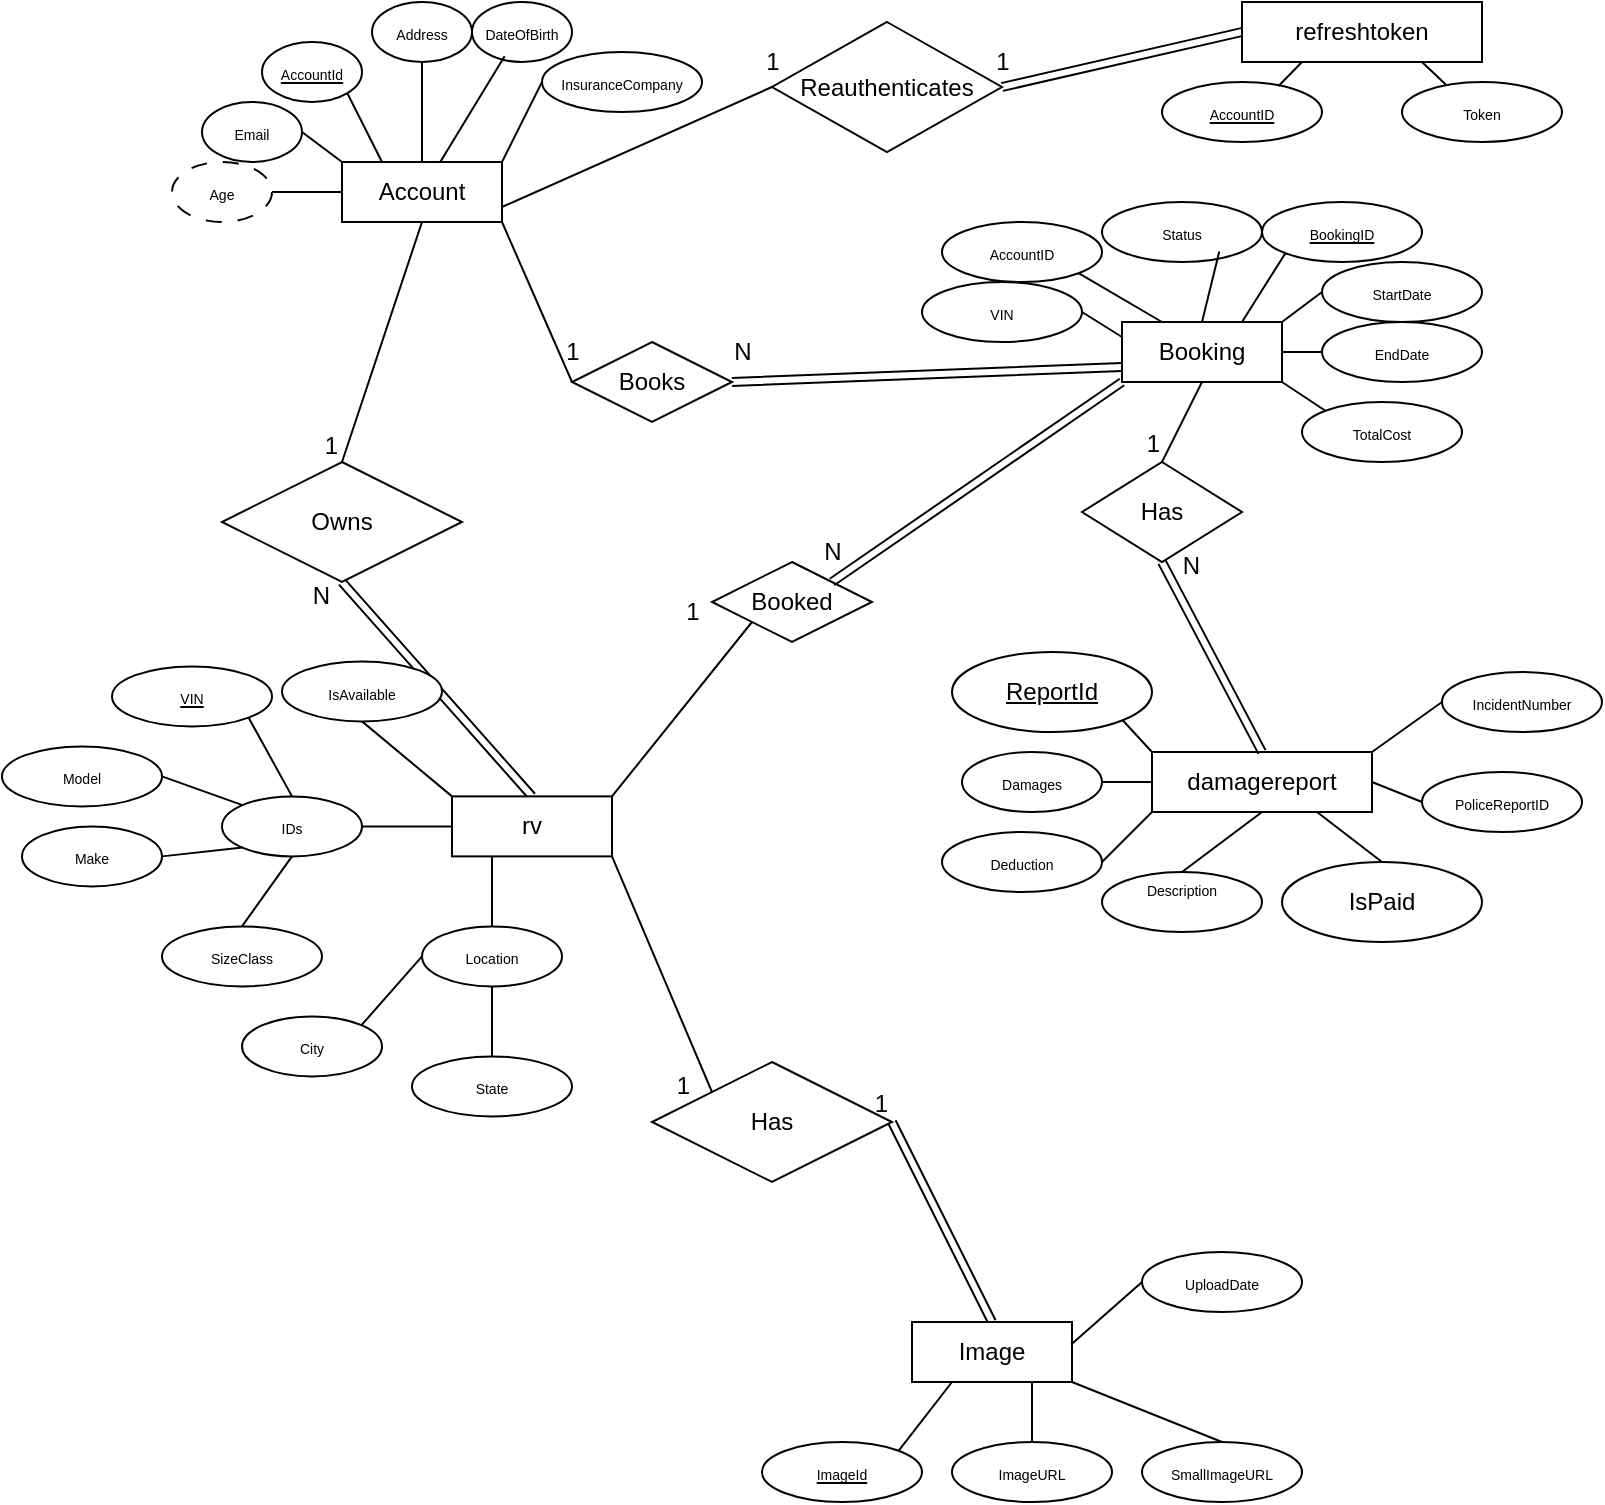 <mxfile version="27.1.1">
  <diagram name="Page-1" id="gnzkqV7MSjKjHbx5_xEv">
    <mxGraphModel dx="1701" dy="898" grid="1" gridSize="10" guides="1" tooltips="1" connect="1" arrows="1" fold="1" page="1" pageScale="1" pageWidth="850" pageHeight="1100" math="0" shadow="0">
      <root>
        <mxCell id="0" />
        <mxCell id="1" parent="0" />
        <mxCell id="kbWp9_dXnPDkXdaLxwOh-1" value="&lt;div&gt;Booking&lt;/div&gt;" style="rounded=0;whiteSpace=wrap;html=1;" parent="1" vertex="1">
          <mxGeometry x="600" y="240" width="80" height="30" as="geometry" />
        </mxCell>
        <mxCell id="kbWp9_dXnPDkXdaLxwOh-2" value="&lt;div&gt;refreshtoken&lt;/div&gt;" style="rounded=0;whiteSpace=wrap;html=1;" parent="1" vertex="1">
          <mxGeometry x="660" y="80" width="120" height="30" as="geometry" />
        </mxCell>
        <mxCell id="kbWp9_dXnPDkXdaLxwOh-3" value="Reauthenticates" style="rhombus;whiteSpace=wrap;html=1;" parent="1" vertex="1">
          <mxGeometry x="425" y="90" width="115" height="65" as="geometry" />
        </mxCell>
        <mxCell id="kbWp9_dXnPDkXdaLxwOh-5" value="&lt;font style=&quot;font-size: 7px;&quot;&gt;&lt;u&gt;AccountID&lt;/u&gt;&lt;/font&gt;" style="ellipse;whiteSpace=wrap;html=1;" parent="1" vertex="1">
          <mxGeometry x="620" y="120" width="80" height="30" as="geometry" />
        </mxCell>
        <mxCell id="kbWp9_dXnPDkXdaLxwOh-6" value="&lt;font style=&quot;font-size: 7px;&quot;&gt;Token&lt;/font&gt;" style="ellipse;whiteSpace=wrap;html=1;" parent="1" vertex="1">
          <mxGeometry x="740" y="120" width="80" height="30" as="geometry" />
        </mxCell>
        <mxCell id="kbWp9_dXnPDkXdaLxwOh-7" value="&lt;font style=&quot;font-size: 7px;&quot;&gt;AccountID&lt;/font&gt;" style="ellipse;whiteSpace=wrap;html=1;" parent="1" vertex="1">
          <mxGeometry x="510" y="190" width="80" height="30" as="geometry" />
        </mxCell>
        <mxCell id="kbWp9_dXnPDkXdaLxwOh-8" value="&lt;font style=&quot;font-size: 7px;&quot;&gt;&lt;u&gt;BookingID&lt;/u&gt;&lt;/font&gt;" style="ellipse;whiteSpace=wrap;html=1;" parent="1" vertex="1">
          <mxGeometry x="670" y="180" width="80" height="30" as="geometry" />
        </mxCell>
        <mxCell id="kbWp9_dXnPDkXdaLxwOh-9" value="&lt;font style=&quot;font-size: 7px;&quot;&gt;EndDate&lt;/font&gt;" style="ellipse;whiteSpace=wrap;html=1;" parent="1" vertex="1">
          <mxGeometry x="700" y="240" width="80" height="30" as="geometry" />
        </mxCell>
        <mxCell id="kbWp9_dXnPDkXdaLxwOh-10" value="&lt;font style=&quot;font-size: 7px;&quot;&gt;StartDate&lt;/font&gt;" style="ellipse;whiteSpace=wrap;html=1;" parent="1" vertex="1">
          <mxGeometry x="700" y="210" width="80" height="30" as="geometry" />
        </mxCell>
        <mxCell id="kbWp9_dXnPDkXdaLxwOh-11" value="&lt;font style=&quot;font-size: 7px;&quot;&gt;Status&lt;/font&gt;" style="ellipse;whiteSpace=wrap;html=1;" parent="1" vertex="1">
          <mxGeometry x="590" y="180" width="80" height="30" as="geometry" />
        </mxCell>
        <mxCell id="kbWp9_dXnPDkXdaLxwOh-12" value="&lt;font style=&quot;font-size: 7px;&quot;&gt;TotalCost&lt;/font&gt;" style="ellipse;whiteSpace=wrap;html=1;" parent="1" vertex="1">
          <mxGeometry x="690" y="280" width="80" height="30" as="geometry" />
        </mxCell>
        <mxCell id="kbWp9_dXnPDkXdaLxwOh-13" value="&lt;font style=&quot;font-size: 7px;&quot;&gt;VIN&lt;/font&gt;" style="ellipse;whiteSpace=wrap;html=1;" parent="1" vertex="1">
          <mxGeometry x="500" y="220" width="80" height="30" as="geometry" />
        </mxCell>
        <mxCell id="kbWp9_dXnPDkXdaLxwOh-14" value="" style="endArrow=none;html=1;rounded=0;entryX=0.25;entryY=1;entryDx=0;entryDy=0;exitX=0.727;exitY=0.071;exitDx=0;exitDy=0;exitPerimeter=0;" parent="1" source="kbWp9_dXnPDkXdaLxwOh-5" target="kbWp9_dXnPDkXdaLxwOh-2" edge="1">
          <mxGeometry width="50" height="50" relative="1" as="geometry">
            <mxPoint x="450" y="470" as="sourcePoint" />
            <mxPoint x="500" y="420" as="targetPoint" />
          </mxGeometry>
        </mxCell>
        <mxCell id="kbWp9_dXnPDkXdaLxwOh-15" value="" style="endArrow=none;html=1;rounded=0;entryX=0.75;entryY=1;entryDx=0;entryDy=0;exitX=0.275;exitY=0.047;exitDx=0;exitDy=0;exitPerimeter=0;" parent="1" source="kbWp9_dXnPDkXdaLxwOh-6" target="kbWp9_dXnPDkXdaLxwOh-2" edge="1">
          <mxGeometry width="50" height="50" relative="1" as="geometry">
            <mxPoint x="680" y="127" as="sourcePoint" />
            <mxPoint x="702" y="110" as="targetPoint" />
          </mxGeometry>
        </mxCell>
        <mxCell id="kbWp9_dXnPDkXdaLxwOh-16" value="" style="endArrow=none;html=1;rounded=0;entryX=1;entryY=1;entryDx=0;entryDy=0;exitX=0;exitY=0;exitDx=0;exitDy=0;" parent="1" source="kbWp9_dXnPDkXdaLxwOh-12" target="kbWp9_dXnPDkXdaLxwOh-1" edge="1">
          <mxGeometry width="50" height="50" relative="1" as="geometry">
            <mxPoint x="450" y="460" as="sourcePoint" />
            <mxPoint x="500" y="410" as="targetPoint" />
          </mxGeometry>
        </mxCell>
        <mxCell id="kbWp9_dXnPDkXdaLxwOh-17" value="" style="endArrow=none;html=1;rounded=0;entryX=1;entryY=0.5;entryDx=0;entryDy=0;exitX=0;exitY=0.5;exitDx=0;exitDy=0;" parent="1" source="kbWp9_dXnPDkXdaLxwOh-9" target="kbWp9_dXnPDkXdaLxwOh-1" edge="1">
          <mxGeometry width="50" height="50" relative="1" as="geometry">
            <mxPoint x="712" y="284" as="sourcePoint" />
            <mxPoint x="690" y="270" as="targetPoint" />
          </mxGeometry>
        </mxCell>
        <mxCell id="kbWp9_dXnPDkXdaLxwOh-18" value="" style="endArrow=none;html=1;rounded=0;entryX=1;entryY=1;entryDx=0;entryDy=0;exitX=0;exitY=0.5;exitDx=0;exitDy=0;" parent="1" source="kbWp9_dXnPDkXdaLxwOh-10" edge="1">
          <mxGeometry width="50" height="50" relative="1" as="geometry">
            <mxPoint x="702" y="254" as="sourcePoint" />
            <mxPoint x="680" y="240" as="targetPoint" />
          </mxGeometry>
        </mxCell>
        <mxCell id="kbWp9_dXnPDkXdaLxwOh-19" value="" style="endArrow=none;html=1;rounded=0;entryX=0.75;entryY=0;entryDx=0;entryDy=0;exitX=0;exitY=1;exitDx=0;exitDy=0;" parent="1" source="kbWp9_dXnPDkXdaLxwOh-8" target="kbWp9_dXnPDkXdaLxwOh-1" edge="1">
          <mxGeometry width="50" height="50" relative="1" as="geometry">
            <mxPoint x="692" y="244" as="sourcePoint" />
            <mxPoint x="670" y="230" as="targetPoint" />
          </mxGeometry>
        </mxCell>
        <mxCell id="kbWp9_dXnPDkXdaLxwOh-20" value="" style="endArrow=none;html=1;rounded=0;entryX=0.5;entryY=0;entryDx=0;entryDy=0;exitX=0.733;exitY=0.825;exitDx=0;exitDy=0;exitPerimeter=0;" parent="1" source="kbWp9_dXnPDkXdaLxwOh-11" target="kbWp9_dXnPDkXdaLxwOh-1" edge="1">
          <mxGeometry width="50" height="50" relative="1" as="geometry">
            <mxPoint x="672" y="224" as="sourcePoint" />
            <mxPoint x="650" y="210" as="targetPoint" />
          </mxGeometry>
        </mxCell>
        <mxCell id="kbWp9_dXnPDkXdaLxwOh-21" value="" style="endArrow=none;html=1;rounded=0;entryX=1;entryY=1;entryDx=0;entryDy=0;exitX=0.25;exitY=0;exitDx=0;exitDy=0;" parent="1" source="kbWp9_dXnPDkXdaLxwOh-1" target="kbWp9_dXnPDkXdaLxwOh-7" edge="1">
          <mxGeometry width="50" height="50" relative="1" as="geometry">
            <mxPoint x="622" y="254" as="sourcePoint" />
            <mxPoint x="600" y="240" as="targetPoint" />
          </mxGeometry>
        </mxCell>
        <mxCell id="kbWp9_dXnPDkXdaLxwOh-22" value="" style="endArrow=none;html=1;rounded=0;entryX=1;entryY=0.5;entryDx=0;entryDy=0;exitX=0;exitY=0.25;exitDx=0;exitDy=0;" parent="1" source="kbWp9_dXnPDkXdaLxwOh-1" target="kbWp9_dXnPDkXdaLxwOh-13" edge="1">
          <mxGeometry width="50" height="50" relative="1" as="geometry">
            <mxPoint x="602" y="264" as="sourcePoint" />
            <mxPoint x="580" y="250" as="targetPoint" />
          </mxGeometry>
        </mxCell>
        <mxCell id="kbWp9_dXnPDkXdaLxwOh-23" value="Owns" style="shape=rhombus;perimeter=rhombusPerimeter;whiteSpace=wrap;html=1;align=center;" parent="1" vertex="1">
          <mxGeometry x="150" y="310" width="120" height="60" as="geometry" />
        </mxCell>
        <mxCell id="kbWp9_dXnPDkXdaLxwOh-24" value="&lt;div&gt;damagereport&lt;/div&gt;" style="rounded=0;whiteSpace=wrap;html=1;" parent="1" vertex="1">
          <mxGeometry x="615" y="455" width="110" height="30" as="geometry" />
        </mxCell>
        <mxCell id="kbWp9_dXnPDkXdaLxwOh-25" value="&lt;font style=&quot;font-size: 7px;&quot;&gt;IncidentNumber&lt;/font&gt;" style="ellipse;whiteSpace=wrap;html=1;" parent="1" vertex="1">
          <mxGeometry x="760" y="415" width="80" height="30" as="geometry" />
        </mxCell>
        <mxCell id="kbWp9_dXnPDkXdaLxwOh-26" value="&lt;font style=&quot;font-size: 7px;&quot;&gt;Damages&lt;/font&gt;" style="ellipse;whiteSpace=wrap;html=1;" parent="1" vertex="1">
          <mxGeometry x="520" y="455" width="70" height="30" as="geometry" />
        </mxCell>
        <mxCell id="kbWp9_dXnPDkXdaLxwOh-27" value="&lt;font style=&quot;font-size: 7px;&quot;&gt;Deduction&lt;/font&gt;" style="ellipse;whiteSpace=wrap;html=1;" parent="1" vertex="1">
          <mxGeometry x="510" y="495" width="80" height="30" as="geometry" />
        </mxCell>
        <mxCell id="kbWp9_dXnPDkXdaLxwOh-28" value="&lt;font style=&quot;font-size: 7px;&quot;&gt;PoliceReportID&lt;/font&gt;" style="ellipse;whiteSpace=wrap;html=1;" parent="1" vertex="1">
          <mxGeometry x="750" y="465" width="80" height="30" as="geometry" />
        </mxCell>
        <mxCell id="kbWp9_dXnPDkXdaLxwOh-29" value="&lt;font style=&quot;font-size: 7px;&quot;&gt;Description&lt;/font&gt;&lt;div&gt;&lt;font style=&quot;font-size: 7px;&quot;&gt;&lt;br&gt;&lt;/font&gt;&lt;/div&gt;" style="ellipse;whiteSpace=wrap;html=1;" parent="1" vertex="1">
          <mxGeometry x="590" y="515" width="80" height="30" as="geometry" />
        </mxCell>
        <mxCell id="kbWp9_dXnPDkXdaLxwOh-30" value="IsPaid" style="ellipse;whiteSpace=wrap;html=1;align=center;" parent="1" vertex="1">
          <mxGeometry x="680" y="510" width="100" height="40" as="geometry" />
        </mxCell>
        <mxCell id="kbWp9_dXnPDkXdaLxwOh-31" value="ReportId" style="ellipse;whiteSpace=wrap;html=1;align=center;fontStyle=4;" parent="1" vertex="1">
          <mxGeometry x="515" y="405" width="100" height="40" as="geometry" />
        </mxCell>
        <mxCell id="kbWp9_dXnPDkXdaLxwOh-32" value="" style="endArrow=none;html=1;rounded=0;exitX=1;exitY=1;exitDx=0;exitDy=0;entryX=0;entryY=0;entryDx=0;entryDy=0;" parent="1" source="kbWp9_dXnPDkXdaLxwOh-31" target="kbWp9_dXnPDkXdaLxwOh-24" edge="1">
          <mxGeometry relative="1" as="geometry">
            <mxPoint x="580" y="515" as="sourcePoint" />
            <mxPoint x="740" y="515" as="targetPoint" />
          </mxGeometry>
        </mxCell>
        <mxCell id="kbWp9_dXnPDkXdaLxwOh-33" value="" style="endArrow=none;html=1;rounded=0;exitX=1;exitY=0.5;exitDx=0;exitDy=0;entryX=0;entryY=0.5;entryDx=0;entryDy=0;" parent="1" source="kbWp9_dXnPDkXdaLxwOh-26" target="kbWp9_dXnPDkXdaLxwOh-24" edge="1">
          <mxGeometry relative="1" as="geometry">
            <mxPoint x="580" y="515" as="sourcePoint" />
            <mxPoint x="740" y="515" as="targetPoint" />
          </mxGeometry>
        </mxCell>
        <mxCell id="kbWp9_dXnPDkXdaLxwOh-34" value="" style="endArrow=none;html=1;rounded=0;exitX=1;exitY=0.5;exitDx=0;exitDy=0;entryX=0;entryY=1;entryDx=0;entryDy=0;" parent="1" source="kbWp9_dXnPDkXdaLxwOh-27" target="kbWp9_dXnPDkXdaLxwOh-24" edge="1">
          <mxGeometry relative="1" as="geometry">
            <mxPoint x="580" y="515" as="sourcePoint" />
            <mxPoint x="740" y="515" as="targetPoint" />
          </mxGeometry>
        </mxCell>
        <mxCell id="kbWp9_dXnPDkXdaLxwOh-35" value="" style="endArrow=none;html=1;rounded=0;exitX=0.5;exitY=0;exitDx=0;exitDy=0;entryX=0.5;entryY=1;entryDx=0;entryDy=0;" parent="1" source="kbWp9_dXnPDkXdaLxwOh-29" target="kbWp9_dXnPDkXdaLxwOh-24" edge="1">
          <mxGeometry relative="1" as="geometry">
            <mxPoint x="580" y="515" as="sourcePoint" />
            <mxPoint x="740" y="515" as="targetPoint" />
          </mxGeometry>
        </mxCell>
        <mxCell id="kbWp9_dXnPDkXdaLxwOh-36" value="" style="endArrow=none;html=1;rounded=0;entryX=0.5;entryY=0;entryDx=0;entryDy=0;exitX=0.75;exitY=1;exitDx=0;exitDy=0;" parent="1" source="kbWp9_dXnPDkXdaLxwOh-24" target="kbWp9_dXnPDkXdaLxwOh-30" edge="1">
          <mxGeometry relative="1" as="geometry">
            <mxPoint x="565" y="505" as="sourcePoint" />
            <mxPoint x="725" y="505" as="targetPoint" />
          </mxGeometry>
        </mxCell>
        <mxCell id="kbWp9_dXnPDkXdaLxwOh-37" value="" style="endArrow=none;html=1;rounded=0;exitX=1;exitY=0.5;exitDx=0;exitDy=0;entryX=0;entryY=0.5;entryDx=0;entryDy=0;" parent="1" source="kbWp9_dXnPDkXdaLxwOh-24" target="kbWp9_dXnPDkXdaLxwOh-28" edge="1">
          <mxGeometry relative="1" as="geometry">
            <mxPoint x="580" y="515" as="sourcePoint" />
            <mxPoint x="740" y="515" as="targetPoint" />
          </mxGeometry>
        </mxCell>
        <mxCell id="kbWp9_dXnPDkXdaLxwOh-38" value="" style="endArrow=none;html=1;rounded=0;entryX=0;entryY=0.5;entryDx=0;entryDy=0;exitX=1;exitY=0;exitDx=0;exitDy=0;" parent="1" source="kbWp9_dXnPDkXdaLxwOh-24" target="kbWp9_dXnPDkXdaLxwOh-25" edge="1">
          <mxGeometry relative="1" as="geometry">
            <mxPoint x="580" y="515" as="sourcePoint" />
            <mxPoint x="740" y="515" as="targetPoint" />
          </mxGeometry>
        </mxCell>
        <mxCell id="kbWp9_dXnPDkXdaLxwOh-39" value="" style="shape=link;html=1;rounded=0;exitX=0.5;exitY=0;exitDx=0;exitDy=0;entryX=0.5;entryY=1;entryDx=0;entryDy=0;" parent="1" source="kbWp9_dXnPDkXdaLxwOh-105" target="kbWp9_dXnPDkXdaLxwOh-23" edge="1">
          <mxGeometry relative="1" as="geometry">
            <mxPoint x="240" y="360" as="sourcePoint" />
            <mxPoint x="400" y="360" as="targetPoint" />
          </mxGeometry>
        </mxCell>
        <mxCell id="kbWp9_dXnPDkXdaLxwOh-40" value="N" style="resizable=0;html=1;whiteSpace=wrap;align=right;verticalAlign=bottom;" parent="kbWp9_dXnPDkXdaLxwOh-39" connectable="0" vertex="1">
          <mxGeometry x="1" relative="1" as="geometry">
            <mxPoint x="-5" y="15" as="offset" />
          </mxGeometry>
        </mxCell>
        <mxCell id="kbWp9_dXnPDkXdaLxwOh-41" value="" style="endArrow=none;html=1;rounded=0;entryX=0.5;entryY=0;entryDx=0;entryDy=0;exitX=0.5;exitY=1;exitDx=0;exitDy=0;" parent="1" source="kbWp9_dXnPDkXdaLxwOh-45" target="kbWp9_dXnPDkXdaLxwOh-23" edge="1">
          <mxGeometry relative="1" as="geometry">
            <mxPoint x="240" y="360" as="sourcePoint" />
            <mxPoint x="400" y="360" as="targetPoint" />
          </mxGeometry>
        </mxCell>
        <mxCell id="kbWp9_dXnPDkXdaLxwOh-42" value="1" style="resizable=0;html=1;whiteSpace=wrap;align=right;verticalAlign=bottom;" parent="kbWp9_dXnPDkXdaLxwOh-41" connectable="0" vertex="1">
          <mxGeometry x="1" relative="1" as="geometry" />
        </mxCell>
        <mxCell id="kbWp9_dXnPDkXdaLxwOh-43" value="" style="group" parent="1" connectable="0" vertex="1">
          <mxGeometry x="140" y="80" width="250" height="110" as="geometry" />
        </mxCell>
        <mxCell id="kbWp9_dXnPDkXdaLxwOh-44" style="edgeStyle=orthogonalEdgeStyle;rounded=0;orthogonalLoop=1;jettySize=auto;html=1;exitX=0.5;exitY=1;exitDx=0;exitDy=0;" parent="kbWp9_dXnPDkXdaLxwOh-43" source="kbWp9_dXnPDkXdaLxwOh-45" edge="1">
          <mxGeometry relative="1" as="geometry">
            <mxPoint x="120.0" y="100.0" as="targetPoint" />
          </mxGeometry>
        </mxCell>
        <mxCell id="kbWp9_dXnPDkXdaLxwOh-45" value="&lt;div&gt;Account&lt;/div&gt;" style="rounded=0;whiteSpace=wrap;html=1;" parent="kbWp9_dXnPDkXdaLxwOh-43" vertex="1">
          <mxGeometry x="70" y="80" width="80" height="30" as="geometry" />
        </mxCell>
        <mxCell id="kbWp9_dXnPDkXdaLxwOh-46" value="&lt;font style=&quot;font-size: 7px;&quot;&gt;&lt;u&gt;AccountId&lt;/u&gt;&lt;/font&gt;" style="ellipse;whiteSpace=wrap;html=1;" parent="kbWp9_dXnPDkXdaLxwOh-43" vertex="1">
          <mxGeometry x="30" y="20" width="50" height="30" as="geometry" />
        </mxCell>
        <mxCell id="kbWp9_dXnPDkXdaLxwOh-47" value="&lt;font style=&quot;font-size: 7px;&quot;&gt;Address&lt;/font&gt;" style="ellipse;whiteSpace=wrap;html=1;" parent="kbWp9_dXnPDkXdaLxwOh-43" vertex="1">
          <mxGeometry x="85" width="50" height="30" as="geometry" />
        </mxCell>
        <mxCell id="kbWp9_dXnPDkXdaLxwOh-48" value="&lt;font style=&quot;font-size: 7px;&quot;&gt;DateOfBirth&lt;/font&gt;" style="ellipse;whiteSpace=wrap;html=1;" parent="kbWp9_dXnPDkXdaLxwOh-43" vertex="1">
          <mxGeometry x="135" width="50" height="30" as="geometry" />
        </mxCell>
        <mxCell id="kbWp9_dXnPDkXdaLxwOh-49" value="&lt;font style=&quot;font-size: 7px;&quot;&gt;InsuranceCompany&lt;/font&gt;" style="ellipse;whiteSpace=wrap;html=1;" parent="kbWp9_dXnPDkXdaLxwOh-43" vertex="1">
          <mxGeometry x="170" y="25" width="80" height="30" as="geometry" />
        </mxCell>
        <mxCell id="kbWp9_dXnPDkXdaLxwOh-50" value="" style="endArrow=none;html=1;rounded=0;entryX=1;entryY=0;entryDx=0;entryDy=0;exitX=0;exitY=0.5;exitDx=0;exitDy=0;" parent="kbWp9_dXnPDkXdaLxwOh-43" source="kbWp9_dXnPDkXdaLxwOh-49" target="kbWp9_dXnPDkXdaLxwOh-45" edge="1">
          <mxGeometry width="50" height="50" relative="1" as="geometry">
            <mxPoint x="172" y="84" as="sourcePoint" />
            <mxPoint x="150" y="70" as="targetPoint" />
          </mxGeometry>
        </mxCell>
        <mxCell id="kbWp9_dXnPDkXdaLxwOh-51" value="" style="endArrow=none;html=1;rounded=0;exitX=0.326;exitY=0.904;exitDx=0;exitDy=0;exitPerimeter=0;" parent="kbWp9_dXnPDkXdaLxwOh-43" source="kbWp9_dXnPDkXdaLxwOh-48" target="kbWp9_dXnPDkXdaLxwOh-45" edge="1">
          <mxGeometry width="50" height="50" relative="1" as="geometry">
            <mxPoint x="172" y="54" as="sourcePoint" />
            <mxPoint x="150" y="40" as="targetPoint" />
          </mxGeometry>
        </mxCell>
        <mxCell id="kbWp9_dXnPDkXdaLxwOh-52" value="" style="endArrow=none;html=1;rounded=0;entryX=0.5;entryY=0;entryDx=0;entryDy=0;exitX=0.5;exitY=1;exitDx=0;exitDy=0;" parent="kbWp9_dXnPDkXdaLxwOh-43" source="kbWp9_dXnPDkXdaLxwOh-47" target="kbWp9_dXnPDkXdaLxwOh-45" edge="1">
          <mxGeometry width="50" height="50" relative="1" as="geometry">
            <mxPoint x="132" y="44" as="sourcePoint" />
            <mxPoint x="110" y="30" as="targetPoint" />
          </mxGeometry>
        </mxCell>
        <mxCell id="kbWp9_dXnPDkXdaLxwOh-53" value="" style="endArrow=none;html=1;rounded=0;entryX=1;entryY=1;entryDx=0;entryDy=0;exitX=0.25;exitY=0;exitDx=0;exitDy=0;" parent="kbWp9_dXnPDkXdaLxwOh-43" source="kbWp9_dXnPDkXdaLxwOh-45" target="kbWp9_dXnPDkXdaLxwOh-46" edge="1">
          <mxGeometry width="50" height="50" relative="1" as="geometry">
            <mxPoint x="102" y="74" as="sourcePoint" />
            <mxPoint x="80" y="60" as="targetPoint" />
          </mxGeometry>
        </mxCell>
        <mxCell id="eeOFodkYIALJH-LuQLqH-1" value="&lt;font style=&quot;font-size: 7px;&quot;&gt;Email&lt;/font&gt;" style="ellipse;whiteSpace=wrap;html=1;" parent="kbWp9_dXnPDkXdaLxwOh-43" vertex="1">
          <mxGeometry y="50" width="50" height="30" as="geometry" />
        </mxCell>
        <mxCell id="eeOFodkYIALJH-LuQLqH-2" value="" style="endArrow=none;html=1;rounded=0;entryX=1;entryY=0.5;entryDx=0;entryDy=0;exitX=0;exitY=0;exitDx=0;exitDy=0;" parent="kbWp9_dXnPDkXdaLxwOh-43" source="kbWp9_dXnPDkXdaLxwOh-45" target="eeOFodkYIALJH-LuQLqH-1" edge="1">
          <mxGeometry width="50" height="50" relative="1" as="geometry">
            <mxPoint x="87" y="94" as="sourcePoint" />
            <mxPoint x="70" y="60" as="targetPoint" />
          </mxGeometry>
        </mxCell>
        <mxCell id="ydFlUFZNbMByDoIbVYhk-1" value="&lt;font style=&quot;font-size: 7px;&quot;&gt;Age&lt;/font&gt;" style="ellipse;whiteSpace=wrap;html=1;dashed=1;dashPattern=8 8;" parent="kbWp9_dXnPDkXdaLxwOh-43" vertex="1">
          <mxGeometry x="-15" y="80" width="50" height="30" as="geometry" />
        </mxCell>
        <mxCell id="ydFlUFZNbMByDoIbVYhk-2" value="" style="endArrow=none;html=1;rounded=0;entryX=0;entryY=0.5;entryDx=0;entryDy=0;exitX=1;exitY=0.5;exitDx=0;exitDy=0;" parent="kbWp9_dXnPDkXdaLxwOh-43" source="ydFlUFZNbMByDoIbVYhk-1" target="kbWp9_dXnPDkXdaLxwOh-45" edge="1">
          <mxGeometry width="50" height="50" relative="1" as="geometry">
            <mxPoint x="75" y="85" as="sourcePoint" />
            <mxPoint x="55" y="70" as="targetPoint" />
          </mxGeometry>
        </mxCell>
        <mxCell id="kbWp9_dXnPDkXdaLxwOh-54" value="Has" style="rhombus;whiteSpace=wrap;html=1;" parent="1" vertex="1">
          <mxGeometry x="580" y="310" width="80" height="50" as="geometry" />
        </mxCell>
        <mxCell id="kbWp9_dXnPDkXdaLxwOh-55" value="" style="shape=link;html=1;rounded=0;entryX=0.5;entryY=0;entryDx=0;entryDy=0;" parent="1" target="kbWp9_dXnPDkXdaLxwOh-24" edge="1">
          <mxGeometry relative="1" as="geometry">
            <mxPoint x="620" y="360" as="sourcePoint" />
            <mxPoint x="670" y="400" as="targetPoint" />
          </mxGeometry>
        </mxCell>
        <mxCell id="kbWp9_dXnPDkXdaLxwOh-56" value="N" style="resizable=0;html=1;whiteSpace=wrap;align=right;verticalAlign=bottom;" parent="kbWp9_dXnPDkXdaLxwOh-55" connectable="0" vertex="1">
          <mxGeometry x="1" relative="1" as="geometry">
            <mxPoint x="-30" y="-85" as="offset" />
          </mxGeometry>
        </mxCell>
        <mxCell id="kbWp9_dXnPDkXdaLxwOh-57" value="" style="endArrow=none;html=1;rounded=0;entryX=0.5;entryY=0;entryDx=0;entryDy=0;exitX=0.5;exitY=1;exitDx=0;exitDy=0;" parent="1" source="kbWp9_dXnPDkXdaLxwOh-1" target="kbWp9_dXnPDkXdaLxwOh-54" edge="1">
          <mxGeometry relative="1" as="geometry">
            <mxPoint x="430" y="320" as="sourcePoint" />
            <mxPoint x="590" y="320" as="targetPoint" />
          </mxGeometry>
        </mxCell>
        <mxCell id="kbWp9_dXnPDkXdaLxwOh-58" value="1" style="resizable=0;html=1;whiteSpace=wrap;align=right;verticalAlign=bottom;" parent="kbWp9_dXnPDkXdaLxwOh-57" connectable="0" vertex="1">
          <mxGeometry x="1" relative="1" as="geometry" />
        </mxCell>
        <mxCell id="kbWp9_dXnPDkXdaLxwOh-59" value="Has" style="shape=rhombus;perimeter=rhombusPerimeter;whiteSpace=wrap;html=1;align=center;" parent="1" vertex="1">
          <mxGeometry x="365" y="610" width="120" height="60" as="geometry" />
        </mxCell>
        <mxCell id="kbWp9_dXnPDkXdaLxwOh-60" value="" style="endArrow=none;html=1;rounded=0;entryX=1;entryY=0.75;entryDx=0;entryDy=0;exitX=0;exitY=0.5;exitDx=0;exitDy=0;" parent="1" source="kbWp9_dXnPDkXdaLxwOh-3" target="kbWp9_dXnPDkXdaLxwOh-45" edge="1">
          <mxGeometry width="50" height="50" relative="1" as="geometry">
            <mxPoint x="430" y="430" as="sourcePoint" />
            <mxPoint x="480" y="380" as="targetPoint" />
          </mxGeometry>
        </mxCell>
        <mxCell id="kbWp9_dXnPDkXdaLxwOh-61" value="" style="shape=link;html=1;rounded=0;entryX=1;entryY=0.5;entryDx=0;entryDy=0;exitX=0;exitY=0.5;exitDx=0;exitDy=0;" parent="1" source="kbWp9_dXnPDkXdaLxwOh-2" target="kbWp9_dXnPDkXdaLxwOh-3" edge="1">
          <mxGeometry width="100" relative="1" as="geometry">
            <mxPoint x="410" y="400" as="sourcePoint" />
            <mxPoint x="510" y="400" as="targetPoint" />
          </mxGeometry>
        </mxCell>
        <mxCell id="kbWp9_dXnPDkXdaLxwOh-62" value="1" style="text;html=1;align=center;verticalAlign=middle;resizable=0;points=[];autosize=1;strokeColor=none;fillColor=none;" parent="1" vertex="1">
          <mxGeometry x="410" y="95" width="30" height="30" as="geometry" />
        </mxCell>
        <mxCell id="kbWp9_dXnPDkXdaLxwOh-63" value="1" style="text;html=1;align=center;verticalAlign=middle;resizable=0;points=[];autosize=1;strokeColor=none;fillColor=none;" parent="1" vertex="1">
          <mxGeometry x="525" y="95" width="30" height="30" as="geometry" />
        </mxCell>
        <mxCell id="kbWp9_dXnPDkXdaLxwOh-64" value="" style="endArrow=none;html=1;rounded=0;exitX=1;exitY=1;exitDx=0;exitDy=0;entryX=0;entryY=0;entryDx=0;entryDy=0;" parent="1" source="kbWp9_dXnPDkXdaLxwOh-105" target="kbWp9_dXnPDkXdaLxwOh-59" edge="1">
          <mxGeometry relative="1" as="geometry">
            <mxPoint x="260" y="470" as="sourcePoint" />
            <mxPoint x="420" y="470" as="targetPoint" />
          </mxGeometry>
        </mxCell>
        <mxCell id="kbWp9_dXnPDkXdaLxwOh-65" value="1" style="resizable=0;html=1;whiteSpace=wrap;align=right;verticalAlign=bottom;" parent="kbWp9_dXnPDkXdaLxwOh-64" connectable="0" vertex="1">
          <mxGeometry x="1" relative="1" as="geometry">
            <mxPoint x="-10" y="5" as="offset" />
          </mxGeometry>
        </mxCell>
        <mxCell id="kbWp9_dXnPDkXdaLxwOh-66" value="Books" style="rhombus;whiteSpace=wrap;html=1;" parent="1" vertex="1">
          <mxGeometry x="325" y="250" width="80" height="40" as="geometry" />
        </mxCell>
        <mxCell id="kbWp9_dXnPDkXdaLxwOh-67" value="" style="shape=link;html=1;rounded=0;entryX=1;entryY=0.5;entryDx=0;entryDy=0;exitX=0.5;exitY=0;exitDx=0;exitDy=0;" parent="1" source="kbWp9_dXnPDkXdaLxwOh-87" target="kbWp9_dXnPDkXdaLxwOh-59" edge="1">
          <mxGeometry relative="1" as="geometry">
            <mxPoint x="440" y="765" as="sourcePoint" />
            <mxPoint x="440" y="700" as="targetPoint" />
          </mxGeometry>
        </mxCell>
        <mxCell id="kbWp9_dXnPDkXdaLxwOh-68" value="1" style="resizable=0;html=1;whiteSpace=wrap;align=right;verticalAlign=bottom;" parent="kbWp9_dXnPDkXdaLxwOh-67" connectable="0" vertex="1">
          <mxGeometry x="1" relative="1" as="geometry" />
        </mxCell>
        <mxCell id="kbWp9_dXnPDkXdaLxwOh-69" value="" style="endArrow=none;html=1;rounded=0;exitX=1;exitY=1;exitDx=0;exitDy=0;entryX=0;entryY=0.5;entryDx=0;entryDy=0;" parent="1" source="kbWp9_dXnPDkXdaLxwOh-45" target="kbWp9_dXnPDkXdaLxwOh-66" edge="1">
          <mxGeometry width="50" height="50" relative="1" as="geometry">
            <mxPoint x="430" y="430" as="sourcePoint" />
            <mxPoint x="480" y="380" as="targetPoint" />
          </mxGeometry>
        </mxCell>
        <mxCell id="kbWp9_dXnPDkXdaLxwOh-70" value="" style="shape=link;html=1;rounded=0;exitX=1;exitY=0.5;exitDx=0;exitDy=0;entryX=0;entryY=0.75;entryDx=0;entryDy=0;" parent="1" source="kbWp9_dXnPDkXdaLxwOh-66" target="kbWp9_dXnPDkXdaLxwOh-1" edge="1">
          <mxGeometry width="100" relative="1" as="geometry">
            <mxPoint x="410" y="400" as="sourcePoint" />
            <mxPoint x="510" y="400" as="targetPoint" />
          </mxGeometry>
        </mxCell>
        <mxCell id="kbWp9_dXnPDkXdaLxwOh-71" value="N" style="text;html=1;align=center;verticalAlign=middle;resizable=0;points=[];autosize=1;strokeColor=none;fillColor=none;" parent="1" vertex="1">
          <mxGeometry x="395" y="240" width="30" height="30" as="geometry" />
        </mxCell>
        <mxCell id="kbWp9_dXnPDkXdaLxwOh-72" value="1" style="text;html=1;align=center;verticalAlign=middle;resizable=0;points=[];autosize=1;strokeColor=none;fillColor=none;" parent="1" vertex="1">
          <mxGeometry x="310" y="240" width="30" height="30" as="geometry" />
        </mxCell>
        <mxCell id="kbWp9_dXnPDkXdaLxwOh-73" value="Booked" style="rhombus;whiteSpace=wrap;html=1;" parent="1" vertex="1">
          <mxGeometry x="395" y="360" width="80" height="40" as="geometry" />
        </mxCell>
        <mxCell id="kbWp9_dXnPDkXdaLxwOh-74" value="" style="endArrow=none;html=1;rounded=0;entryX=0;entryY=1;entryDx=0;entryDy=0;exitX=1;exitY=0;exitDx=0;exitDy=0;" parent="1" source="kbWp9_dXnPDkXdaLxwOh-105" target="kbWp9_dXnPDkXdaLxwOh-73" edge="1">
          <mxGeometry width="50" height="50" relative="1" as="geometry">
            <mxPoint x="430" y="530" as="sourcePoint" />
            <mxPoint x="480" y="480" as="targetPoint" />
          </mxGeometry>
        </mxCell>
        <mxCell id="kbWp9_dXnPDkXdaLxwOh-75" value="" style="shape=link;html=1;rounded=0;exitX=1;exitY=0;exitDx=0;exitDy=0;entryX=0;entryY=1;entryDx=0;entryDy=0;" parent="1" source="kbWp9_dXnPDkXdaLxwOh-73" target="kbWp9_dXnPDkXdaLxwOh-1" edge="1">
          <mxGeometry width="100" relative="1" as="geometry">
            <mxPoint x="410" y="400" as="sourcePoint" />
            <mxPoint x="510" y="400" as="targetPoint" />
          </mxGeometry>
        </mxCell>
        <mxCell id="kbWp9_dXnPDkXdaLxwOh-76" value="1" style="text;html=1;align=center;verticalAlign=middle;resizable=0;points=[];autosize=1;strokeColor=none;fillColor=none;" parent="1" vertex="1">
          <mxGeometry x="370" y="370" width="30" height="30" as="geometry" />
        </mxCell>
        <mxCell id="kbWp9_dXnPDkXdaLxwOh-78" value="N" style="text;html=1;align=center;verticalAlign=middle;resizable=0;points=[];autosize=1;strokeColor=none;fillColor=none;" parent="1" vertex="1">
          <mxGeometry x="440" y="340" width="30" height="30" as="geometry" />
        </mxCell>
        <mxCell id="kbWp9_dXnPDkXdaLxwOh-86" value="" style="group" parent="1" connectable="0" vertex="1">
          <mxGeometry x="420" y="705" width="270" height="125" as="geometry" />
        </mxCell>
        <mxCell id="kbWp9_dXnPDkXdaLxwOh-87" value="&lt;div&gt;Image&lt;/div&gt;" style="rounded=0;whiteSpace=wrap;html=1;" parent="kbWp9_dXnPDkXdaLxwOh-86" vertex="1">
          <mxGeometry x="75" y="35" width="80" height="30" as="geometry" />
        </mxCell>
        <mxCell id="kbWp9_dXnPDkXdaLxwOh-88" value="&lt;font style=&quot;font-size: 7px;&quot;&gt;ImageURL&lt;/font&gt;" style="ellipse;whiteSpace=wrap;html=1;" parent="kbWp9_dXnPDkXdaLxwOh-86" vertex="1">
          <mxGeometry x="95" y="95" width="80" height="30" as="geometry" />
        </mxCell>
        <mxCell id="kbWp9_dXnPDkXdaLxwOh-89" value="&lt;font style=&quot;font-size: 7px;&quot;&gt;SmallImageURL&lt;/font&gt;" style="ellipse;whiteSpace=wrap;html=1;" parent="kbWp9_dXnPDkXdaLxwOh-86" vertex="1">
          <mxGeometry x="190" y="95" width="80" height="30" as="geometry" />
        </mxCell>
        <mxCell id="kbWp9_dXnPDkXdaLxwOh-90" value="" style="endArrow=none;html=1;rounded=0;entryX=1;entryY=0;entryDx=0;entryDy=0;exitX=0.25;exitY=1;exitDx=0;exitDy=0;" parent="kbWp9_dXnPDkXdaLxwOh-86" source="kbWp9_dXnPDkXdaLxwOh-87" target="kbWp9_dXnPDkXdaLxwOh-95" edge="1">
          <mxGeometry width="50" height="50" relative="1" as="geometry">
            <mxPoint x="77" y="49" as="sourcePoint" />
            <mxPoint x="58.716" y="40.442" as="targetPoint" />
          </mxGeometry>
        </mxCell>
        <mxCell id="kbWp9_dXnPDkXdaLxwOh-91" value="" style="endArrow=none;html=1;rounded=0;entryX=0.5;entryY=0;entryDx=0;entryDy=0;exitX=1;exitY=1;exitDx=0;exitDy=0;" parent="kbWp9_dXnPDkXdaLxwOh-86" source="kbWp9_dXnPDkXdaLxwOh-87" target="kbWp9_dXnPDkXdaLxwOh-89" edge="1">
          <mxGeometry width="50" height="50" relative="1" as="geometry">
            <mxPoint x="150" y="65" as="sourcePoint" />
            <mxPoint x="105" y="5" as="targetPoint" />
          </mxGeometry>
        </mxCell>
        <mxCell id="kbWp9_dXnPDkXdaLxwOh-92" value="" style="endArrow=none;html=1;rounded=0;entryX=0.995;entryY=0.376;entryDx=0;entryDy=0;exitX=0;exitY=0.5;exitDx=0;exitDy=0;entryPerimeter=0;" parent="kbWp9_dXnPDkXdaLxwOh-86" source="kbWp9_dXnPDkXdaLxwOh-94" target="kbWp9_dXnPDkXdaLxwOh-87" edge="1">
          <mxGeometry width="50" height="50" relative="1" as="geometry">
            <mxPoint x="176.284" y="30.442" as="sourcePoint" />
            <mxPoint x="165" y="45" as="targetPoint" />
          </mxGeometry>
        </mxCell>
        <mxCell id="kbWp9_dXnPDkXdaLxwOh-93" value="" style="endArrow=none;html=1;rounded=0;entryX=0.5;entryY=0;entryDx=0;entryDy=0;exitX=0.75;exitY=1;exitDx=0;exitDy=0;" parent="kbWp9_dXnPDkXdaLxwOh-86" source="kbWp9_dXnPDkXdaLxwOh-87" target="kbWp9_dXnPDkXdaLxwOh-88" edge="1">
          <mxGeometry width="50" height="50" relative="1" as="geometry">
            <mxPoint x="117" y="59" as="sourcePoint" />
            <mxPoint x="95" y="45" as="targetPoint" />
          </mxGeometry>
        </mxCell>
        <mxCell id="kbWp9_dXnPDkXdaLxwOh-94" value="&lt;font style=&quot;font-size: 7px;&quot;&gt;UploadDate&lt;/font&gt;" style="ellipse;whiteSpace=wrap;html=1;" parent="kbWp9_dXnPDkXdaLxwOh-86" vertex="1">
          <mxGeometry x="190" width="80" height="30" as="geometry" />
        </mxCell>
        <mxCell id="kbWp9_dXnPDkXdaLxwOh-95" value="&lt;font style=&quot;font-size: 7px;&quot;&gt;&lt;u&gt;ImageId&lt;/u&gt;&lt;/font&gt;" style="ellipse;whiteSpace=wrap;html=1;" parent="kbWp9_dXnPDkXdaLxwOh-86" vertex="1">
          <mxGeometry y="95" width="80" height="30" as="geometry" />
        </mxCell>
        <mxCell id="kbWp9_dXnPDkXdaLxwOh-96" value="" style="group" parent="1" connectable="0" vertex="1">
          <mxGeometry x="40" y="409.69" width="305" height="227.5" as="geometry" />
        </mxCell>
        <mxCell id="kbWp9_dXnPDkXdaLxwOh-97" value="" style="endArrow=none;html=1;rounded=0;exitX=0;exitY=0;exitDx=0;exitDy=0;entryX=0.5;entryY=1;entryDx=0;entryDy=0;" parent="kbWp9_dXnPDkXdaLxwOh-96" source="kbWp9_dXnPDkXdaLxwOh-105" target="kbWp9_dXnPDkXdaLxwOh-98" edge="1">
          <mxGeometry relative="1" as="geometry">
            <mxPoint x="200" y="67.5" as="sourcePoint" />
            <mxPoint x="360" y="67.5" as="targetPoint" />
          </mxGeometry>
        </mxCell>
        <mxCell id="kbWp9_dXnPDkXdaLxwOh-98" value="&lt;font style=&quot;font-size: 7px;&quot;&gt;IsAvailable&lt;/font&gt;" style="ellipse;whiteSpace=wrap;html=1;" parent="kbWp9_dXnPDkXdaLxwOh-96" vertex="1">
          <mxGeometry x="140" width="80" height="30" as="geometry" />
        </mxCell>
        <mxCell id="kbWp9_dXnPDkXdaLxwOh-99" value="&lt;font style=&quot;font-size: 7px;&quot;&gt;&lt;u&gt;VIN&lt;/u&gt;&lt;/font&gt;" style="ellipse;whiteSpace=wrap;html=1;" parent="kbWp9_dXnPDkXdaLxwOh-96" vertex="1">
          <mxGeometry x="55" y="2.5" width="80" height="30" as="geometry" />
        </mxCell>
        <mxCell id="kbWp9_dXnPDkXdaLxwOh-100" value="&lt;font style=&quot;font-size: 7px;&quot;&gt;IDs&lt;/font&gt;" style="ellipse;whiteSpace=wrap;html=1;" parent="kbWp9_dXnPDkXdaLxwOh-96" vertex="1">
          <mxGeometry x="110" y="67.5" width="70" height="30" as="geometry" />
        </mxCell>
        <mxCell id="kbWp9_dXnPDkXdaLxwOh-101" value="&lt;font style=&quot;font-size: 7px;&quot;&gt;Model&lt;/font&gt;" style="ellipse;whiteSpace=wrap;html=1;" parent="kbWp9_dXnPDkXdaLxwOh-96" vertex="1">
          <mxGeometry y="42.5" width="80" height="30" as="geometry" />
        </mxCell>
        <mxCell id="kbWp9_dXnPDkXdaLxwOh-102" value="&lt;font style=&quot;font-size: 7px;&quot;&gt;Make&lt;/font&gt;" style="ellipse;whiteSpace=wrap;html=1;" parent="kbWp9_dXnPDkXdaLxwOh-96" vertex="1">
          <mxGeometry x="10" y="82.5" width="70" height="30" as="geometry" />
        </mxCell>
        <mxCell id="kbWp9_dXnPDkXdaLxwOh-103" value="" style="endArrow=none;html=1;rounded=0;exitX=1;exitY=0.5;exitDx=0;exitDy=0;entryX=0;entryY=0;entryDx=0;entryDy=0;" parent="kbWp9_dXnPDkXdaLxwOh-96" source="kbWp9_dXnPDkXdaLxwOh-101" target="kbWp9_dXnPDkXdaLxwOh-100" edge="1">
          <mxGeometry relative="1" as="geometry">
            <mxPoint x="130" y="112.5" as="sourcePoint" />
            <mxPoint x="120" y="62.5" as="targetPoint" />
          </mxGeometry>
        </mxCell>
        <mxCell id="kbWp9_dXnPDkXdaLxwOh-104" value="" style="endArrow=none;html=1;rounded=0;exitX=0.5;exitY=0;exitDx=0;exitDy=0;entryX=0.5;entryY=1;entryDx=0;entryDy=0;" parent="kbWp9_dXnPDkXdaLxwOh-96" source="kbWp9_dXnPDkXdaLxwOh-106" target="kbWp9_dXnPDkXdaLxwOh-100" edge="1">
          <mxGeometry relative="1" as="geometry">
            <mxPoint x="140" y="171.5" as="sourcePoint" />
            <mxPoint x="150" y="122.5" as="targetPoint" />
          </mxGeometry>
        </mxCell>
        <mxCell id="kbWp9_dXnPDkXdaLxwOh-105" value="&lt;div&gt;rv&lt;/div&gt;" style="rounded=0;whiteSpace=wrap;html=1;" parent="kbWp9_dXnPDkXdaLxwOh-96" vertex="1">
          <mxGeometry x="225" y="67.5" width="80" height="30" as="geometry" />
        </mxCell>
        <mxCell id="kbWp9_dXnPDkXdaLxwOh-106" value="&lt;font style=&quot;font-size: 7px;&quot;&gt;SizeClass&lt;/font&gt;" style="ellipse;whiteSpace=wrap;html=1;" parent="kbWp9_dXnPDkXdaLxwOh-96" vertex="1">
          <mxGeometry x="80" y="132.5" width="80" height="30" as="geometry" />
        </mxCell>
        <mxCell id="kbWp9_dXnPDkXdaLxwOh-107" value="" style="endArrow=none;html=1;rounded=0;exitX=0;exitY=0.5;exitDx=0;exitDy=0;entryX=1;entryY=0.5;entryDx=0;entryDy=0;" parent="kbWp9_dXnPDkXdaLxwOh-96" source="kbWp9_dXnPDkXdaLxwOh-105" target="kbWp9_dXnPDkXdaLxwOh-100" edge="1">
          <mxGeometry relative="1" as="geometry">
            <mxPoint x="185" y="82.5" as="sourcePoint" />
            <mxPoint x="265" y="92.5" as="targetPoint" />
          </mxGeometry>
        </mxCell>
        <mxCell id="kbWp9_dXnPDkXdaLxwOh-108" value="" style="endArrow=none;html=1;rounded=0;exitX=1;exitY=0.5;exitDx=0;exitDy=0;entryX=0;entryY=1;entryDx=0;entryDy=0;" parent="kbWp9_dXnPDkXdaLxwOh-96" source="kbWp9_dXnPDkXdaLxwOh-102" target="kbWp9_dXnPDkXdaLxwOh-100" edge="1">
          <mxGeometry relative="1" as="geometry">
            <mxPoint x="140" y="72.5" as="sourcePoint" />
            <mxPoint x="177" y="116.5" as="targetPoint" />
          </mxGeometry>
        </mxCell>
        <mxCell id="kbWp9_dXnPDkXdaLxwOh-109" value="" style="endArrow=none;html=1;rounded=0;exitX=1;exitY=1;exitDx=0;exitDy=0;entryX=0.5;entryY=0;entryDx=0;entryDy=0;" parent="kbWp9_dXnPDkXdaLxwOh-96" source="kbWp9_dXnPDkXdaLxwOh-99" target="kbWp9_dXnPDkXdaLxwOh-100" edge="1">
          <mxGeometry relative="1" as="geometry">
            <mxPoint x="150" y="12.5" as="sourcePoint" />
            <mxPoint x="310" y="12.5" as="targetPoint" />
          </mxGeometry>
        </mxCell>
        <mxCell id="kbWp9_dXnPDkXdaLxwOh-110" value="&lt;font style=&quot;font-size: 7px;&quot;&gt;Location&lt;/font&gt;" style="ellipse;whiteSpace=wrap;html=1;" parent="kbWp9_dXnPDkXdaLxwOh-96" vertex="1">
          <mxGeometry x="210" y="132.5" width="70" height="30" as="geometry" />
        </mxCell>
        <mxCell id="kbWp9_dXnPDkXdaLxwOh-111" value="&lt;font style=&quot;font-size: 7px;&quot;&gt;City&lt;/font&gt;" style="ellipse;whiteSpace=wrap;html=1;" parent="kbWp9_dXnPDkXdaLxwOh-96" vertex="1">
          <mxGeometry x="120" y="177.5" width="70" height="30" as="geometry" />
        </mxCell>
        <mxCell id="kbWp9_dXnPDkXdaLxwOh-112" value="" style="endArrow=none;html=1;rounded=0;exitX=0.5;exitY=0;exitDx=0;exitDy=0;entryX=0.5;entryY=1;entryDx=0;entryDy=0;" parent="kbWp9_dXnPDkXdaLxwOh-96" source="kbWp9_dXnPDkXdaLxwOh-113" target="kbWp9_dXnPDkXdaLxwOh-110" edge="1">
          <mxGeometry relative="1" as="geometry">
            <mxPoint x="210" y="330.5" as="sourcePoint" />
            <mxPoint x="220" y="281.5" as="targetPoint" />
          </mxGeometry>
        </mxCell>
        <mxCell id="kbWp9_dXnPDkXdaLxwOh-113" value="&lt;font style=&quot;font-size: 7px;&quot;&gt;State&lt;/font&gt;" style="ellipse;whiteSpace=wrap;html=1;" parent="kbWp9_dXnPDkXdaLxwOh-96" vertex="1">
          <mxGeometry x="205" y="197.5" width="80" height="30" as="geometry" />
        </mxCell>
        <mxCell id="kbWp9_dXnPDkXdaLxwOh-114" value="" style="endArrow=none;html=1;rounded=0;exitX=1;exitY=0;exitDx=0;exitDy=0;entryX=0;entryY=0.5;entryDx=0;entryDy=0;" parent="kbWp9_dXnPDkXdaLxwOh-96" source="kbWp9_dXnPDkXdaLxwOh-111" target="kbWp9_dXnPDkXdaLxwOh-110" edge="1">
          <mxGeometry relative="1" as="geometry">
            <mxPoint x="210" y="231.5" as="sourcePoint" />
            <mxPoint x="247" y="275.5" as="targetPoint" />
          </mxGeometry>
        </mxCell>
        <mxCell id="kbWp9_dXnPDkXdaLxwOh-115" value="" style="endArrow=none;html=1;rounded=0;exitX=0.25;exitY=1;exitDx=0;exitDy=0;entryX=0.5;entryY=0;entryDx=0;entryDy=0;" parent="kbWp9_dXnPDkXdaLxwOh-96" source="kbWp9_dXnPDkXdaLxwOh-105" target="kbWp9_dXnPDkXdaLxwOh-110" edge="1">
          <mxGeometry relative="1" as="geometry">
            <mxPoint x="193" y="187.5" as="sourcePoint" />
            <mxPoint x="380" y="171.5" as="targetPoint" />
          </mxGeometry>
        </mxCell>
      </root>
    </mxGraphModel>
  </diagram>
</mxfile>
